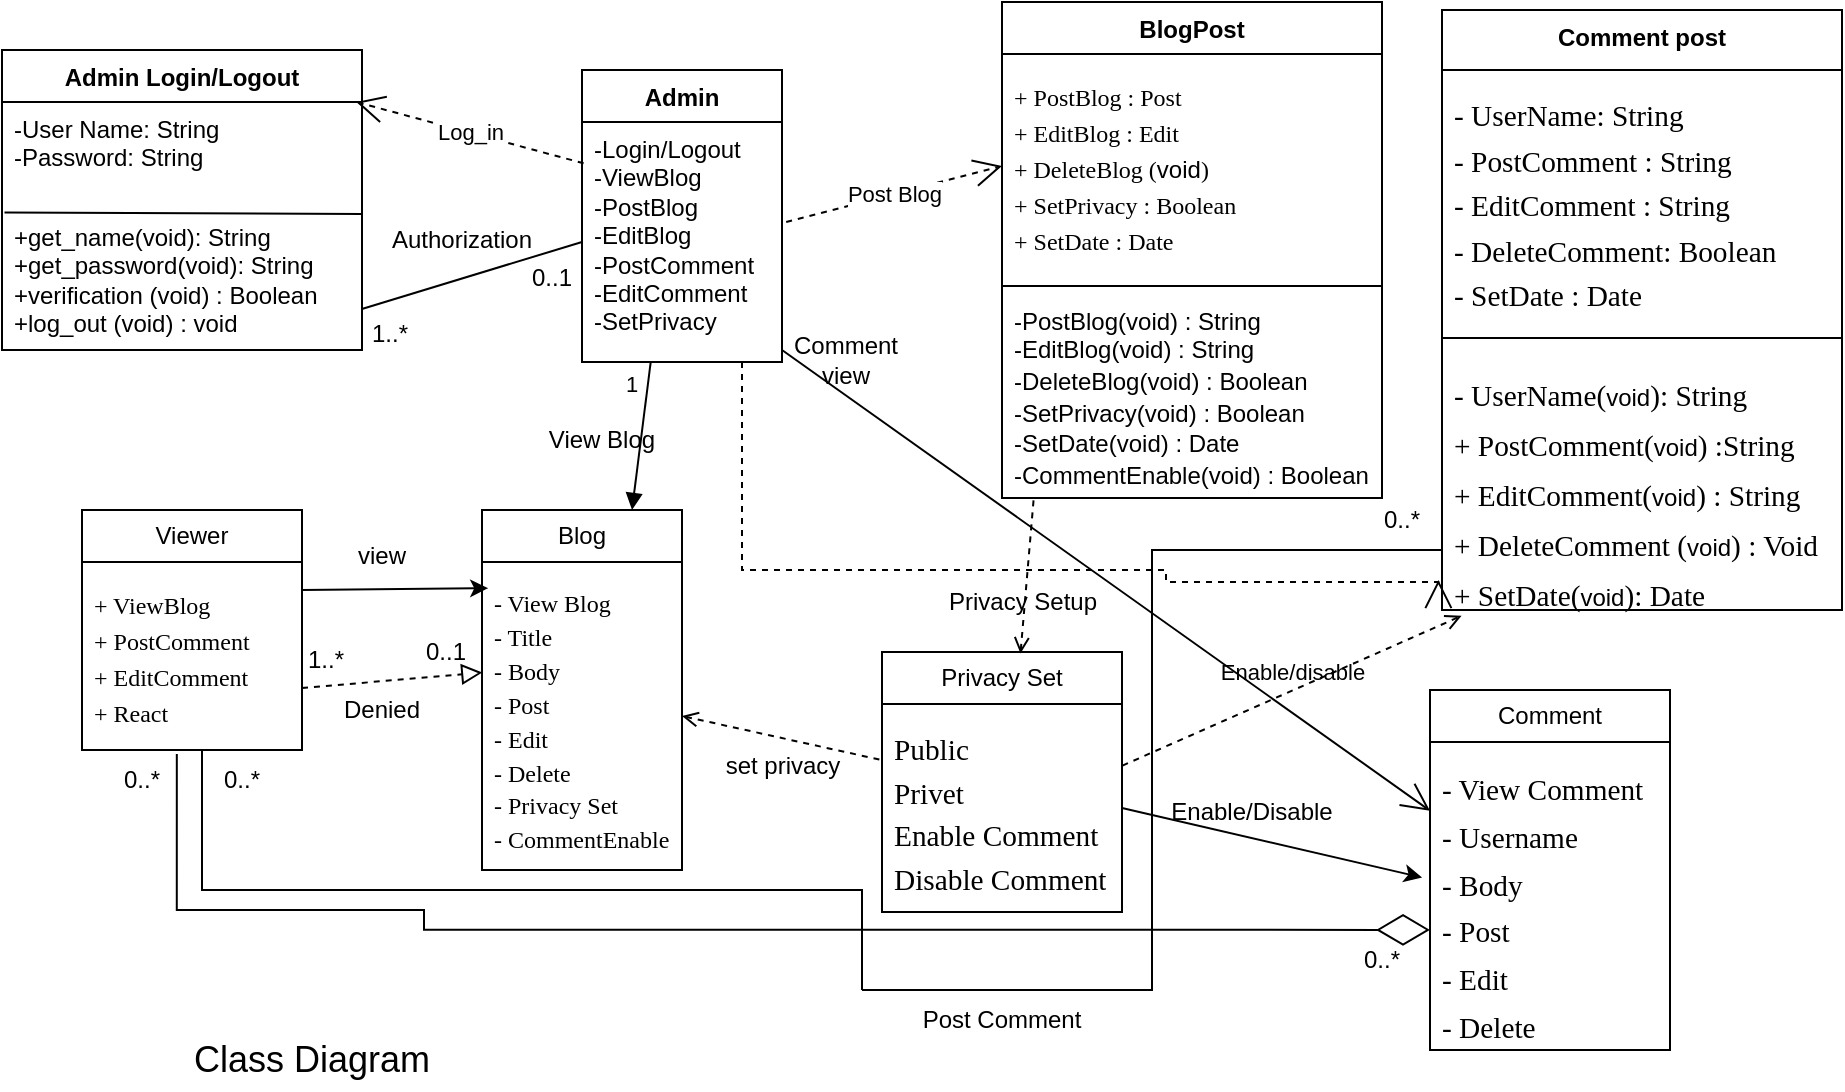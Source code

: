 <mxfile version="24.8.6">
  <diagram name="Page-1" id="1Xx9LxWTzYBn8LaaP7G2">
    <mxGraphModel dx="880" dy="478" grid="1" gridSize="10" guides="1" tooltips="1" connect="1" arrows="1" fold="1" page="1" pageScale="1" pageWidth="1100" pageHeight="850" math="0" shadow="0">
      <root>
        <mxCell id="0" />
        <mxCell id="1" parent="0" />
        <mxCell id="LLB44u4CaGhcdVfB1MSI-37" value="Admin Login/Logout" style="swimlane;fontStyle=1;align=center;verticalAlign=top;childLayout=stackLayout;horizontal=1;startSize=26;horizontalStack=0;resizeParent=1;resizeParentMax=0;resizeLast=0;collapsible=1;marginBottom=0;whiteSpace=wrap;html=1;" parent="1" vertex="1">
          <mxGeometry x="40" y="80" width="180" height="150" as="geometry" />
        </mxCell>
        <mxCell id="LLB44u4CaGhcdVfB1MSI-38" value="-User Name: String&lt;div&gt;-Password: String&lt;br&gt;&lt;div&gt;&lt;br&gt;&lt;/div&gt;&lt;/div&gt;" style="text;strokeColor=none;fillColor=none;align=left;verticalAlign=top;spacingLeft=4;spacingRight=4;overflow=hidden;rotatable=0;points=[[0,0.5],[1,0.5]];portConstraint=eastwest;whiteSpace=wrap;html=1;" parent="LLB44u4CaGhcdVfB1MSI-37" vertex="1">
          <mxGeometry y="26" width="180" height="54" as="geometry" />
        </mxCell>
        <mxCell id="LLB44u4CaGhcdVfB1MSI-40" value="+get_name(void): String&lt;div&gt;+get_password(&lt;span style=&quot;background-color: initial;&quot;&gt;void&lt;/span&gt;&lt;span style=&quot;background-color: initial;&quot;&gt;): String&lt;/span&gt;&lt;/div&gt;&lt;div&gt;+verification (&lt;span style=&quot;background-color: initial;&quot;&gt;void&lt;/span&gt;&lt;span style=&quot;background-color: initial;&quot;&gt;) : Boolean&lt;/span&gt;&lt;/div&gt;&lt;div&gt;+log_out (&lt;span style=&quot;background-color: initial;&quot;&gt;void&lt;/span&gt;&lt;span style=&quot;background-color: initial;&quot;&gt;) : void&lt;/span&gt;&lt;/div&gt;" style="text;strokeColor=none;fillColor=none;align=left;verticalAlign=top;spacingLeft=4;spacingRight=4;overflow=hidden;rotatable=0;points=[[0,0.5],[1,0.5]];portConstraint=eastwest;whiteSpace=wrap;html=1;" parent="LLB44u4CaGhcdVfB1MSI-37" vertex="1">
          <mxGeometry y="80" width="180" height="70" as="geometry" />
        </mxCell>
        <mxCell id="DlY94BfLxcScRka0jpxo-1" value="" style="endArrow=none;html=1;rounded=0;exitX=0.007;exitY=1.022;exitDx=0;exitDy=0;exitPerimeter=0;entryX=1.002;entryY=0.029;entryDx=0;entryDy=0;entryPerimeter=0;" parent="LLB44u4CaGhcdVfB1MSI-37" source="LLB44u4CaGhcdVfB1MSI-38" target="LLB44u4CaGhcdVfB1MSI-40" edge="1">
          <mxGeometry width="50" height="50" relative="1" as="geometry">
            <mxPoint x="360" y="260" as="sourcePoint" />
            <mxPoint x="410" y="210" as="targetPoint" />
          </mxGeometry>
        </mxCell>
        <mxCell id="LLB44u4CaGhcdVfB1MSI-41" value="Admin" style="swimlane;fontStyle=1;align=center;verticalAlign=top;childLayout=stackLayout;horizontal=1;startSize=26;horizontalStack=0;resizeParent=1;resizeParentMax=0;resizeLast=0;collapsible=1;marginBottom=0;whiteSpace=wrap;html=1;" parent="1" vertex="1">
          <mxGeometry x="330" y="90" width="100" height="146" as="geometry" />
        </mxCell>
        <mxCell id="LLB44u4CaGhcdVfB1MSI-42" value="-Login/Logout&lt;div&gt;-ViewBlog&lt;/div&gt;&lt;div&gt;-PostBlog&lt;/div&gt;&lt;div&gt;-EditBlog&lt;/div&gt;&lt;div&gt;-PostComment&lt;/div&gt;&lt;div&gt;-EditComment&lt;/div&gt;&lt;div&gt;-SetPrivacy&lt;/div&gt;" style="text;strokeColor=none;fillColor=none;align=left;verticalAlign=top;spacingLeft=4;spacingRight=4;overflow=hidden;rotatable=0;points=[[0,0.5],[1,0.5]];portConstraint=eastwest;whiteSpace=wrap;html=1;" parent="LLB44u4CaGhcdVfB1MSI-41" vertex="1">
          <mxGeometry y="26" width="100" height="120" as="geometry" />
        </mxCell>
        <mxCell id="LLB44u4CaGhcdVfB1MSI-45" value="Log_in" style="endArrow=open;endSize=12;dashed=1;html=1;rounded=0;exitX=0.008;exitY=0.172;exitDx=0;exitDy=0;exitPerimeter=0;entryX=0.984;entryY=0;entryDx=0;entryDy=0;entryPerimeter=0;" parent="1" source="LLB44u4CaGhcdVfB1MSI-42" target="LLB44u4CaGhcdVfB1MSI-38" edge="1">
          <mxGeometry width="160" relative="1" as="geometry">
            <mxPoint x="340" y="260" as="sourcePoint" />
            <mxPoint x="210" y="50" as="targetPoint" />
          </mxGeometry>
        </mxCell>
        <mxCell id="LLB44u4CaGhcdVfB1MSI-47" value="" style="endArrow=none;html=1;rounded=0;align=center;verticalAlign=top;endFill=0;labelBackgroundColor=none;exitX=1.002;exitY=0.705;exitDx=0;exitDy=0;exitPerimeter=0;entryX=0;entryY=0.5;entryDx=0;entryDy=0;" parent="1" source="LLB44u4CaGhcdVfB1MSI-40" target="LLB44u4CaGhcdVfB1MSI-42" edge="1">
          <mxGeometry relative="1" as="geometry">
            <mxPoint x="210" y="230" as="sourcePoint" />
            <mxPoint x="370" y="230" as="targetPoint" />
          </mxGeometry>
        </mxCell>
        <mxCell id="LLB44u4CaGhcdVfB1MSI-48" value="1..*" style="resizable=0;html=1;align=left;verticalAlign=bottom;labelBackgroundColor=none;" parent="LLB44u4CaGhcdVfB1MSI-47" connectable="0" vertex="1">
          <mxGeometry x="-1" relative="1" as="geometry">
            <mxPoint x="3" y="21" as="offset" />
          </mxGeometry>
        </mxCell>
        <mxCell id="LLB44u4CaGhcdVfB1MSI-49" value="0..1" style="resizable=0;html=1;align=left;verticalAlign=top;labelBackgroundColor=none;" parent="LLB44u4CaGhcdVfB1MSI-47" connectable="0" vertex="1">
          <mxGeometry x="-1" relative="1" as="geometry">
            <mxPoint x="83" y="-29" as="offset" />
          </mxGeometry>
        </mxCell>
        <mxCell id="LLB44u4CaGhcdVfB1MSI-51" value="BlogPost" style="swimlane;fontStyle=1;align=center;verticalAlign=top;childLayout=stackLayout;horizontal=1;startSize=26;horizontalStack=0;resizeParent=1;resizeParentMax=0;resizeLast=0;collapsible=1;marginBottom=0;whiteSpace=wrap;html=1;" parent="1" vertex="1">
          <mxGeometry x="540" y="56" width="190" height="248" as="geometry" />
        </mxCell>
        <mxCell id="LLB44u4CaGhcdVfB1MSI-54" value="&lt;p dir=&quot;ltr&quot; style=&quot;text-align: left; line-height: 50%;&quot;&gt;&lt;span style=&quot;color: rgb(0, 0, 0); font-family: lt_regular;&quot;&gt;&lt;font style=&quot;font-size: 12px;&quot;&gt;+ PostBlog : Post&lt;/font&gt;&lt;/span&gt;&lt;/p&gt;&lt;p dir=&quot;ltr&quot; style=&quot;text-align: left; line-height: 50%;&quot;&gt;&lt;span style=&quot;color: rgb(0, 0, 0); font-family: lt_regular;&quot;&gt;&lt;font style=&quot;font-size: 12px;&quot;&gt;+ EditBlog  : Edit&lt;/font&gt;&lt;/span&gt;&lt;/p&gt;&lt;p dir=&quot;ltr&quot; style=&quot;text-align: left; line-height: 50%;&quot;&gt;&lt;span style=&quot;color: rgb(0, 0, 0);&quot;&gt;&lt;font style=&quot;font-size: 12px;&quot;&gt;&lt;font face=&quot;lt_regular&quot;&gt;+ DeleteBlog (&lt;/font&gt;&lt;/font&gt;&lt;/span&gt;&lt;span style=&quot;background-color: initial;&quot;&gt;void&lt;/span&gt;&lt;span style=&quot;background-color: initial; font-family: lt_regular;&quot;&gt;)&lt;/span&gt;&lt;/p&gt;&lt;p dir=&quot;ltr&quot; style=&quot;text-align: left; line-height: 50%;&quot;&gt;&lt;span style=&quot;color: rgb(0, 0, 0); font-family: lt_regular;&quot;&gt;&lt;font style=&quot;font-size: 12px;&quot;&gt;+ SetPrivacy : Boolean&lt;/font&gt;&lt;/span&gt;&lt;/p&gt;&lt;p dir=&quot;ltr&quot; style=&quot;text-align: left; line-height: 50%;&quot;&gt;&lt;span style=&quot;color: rgb(0, 0, 0); font-family: lt_regular;&quot;&gt;&lt;font style=&quot;font-size: 12px;&quot;&gt;+ SetDate : Date&lt;/font&gt;&lt;/span&gt;&lt;/p&gt;&lt;p dir=&quot;ltr&quot; style=&quot;text-align: left; line-height: 50%;&quot;&gt;&lt;br&gt;&lt;/p&gt;" style="text;strokeColor=none;fillColor=none;align=left;verticalAlign=top;spacingLeft=4;spacingRight=4;overflow=hidden;rotatable=0;points=[[0,0.5],[1,0.5]];portConstraint=eastwest;whiteSpace=wrap;html=1;" parent="LLB44u4CaGhcdVfB1MSI-51" vertex="1">
          <mxGeometry y="26" width="190" height="112" as="geometry" />
        </mxCell>
        <mxCell id="LLB44u4CaGhcdVfB1MSI-53" value="" style="line;strokeWidth=1;fillColor=none;align=left;verticalAlign=middle;spacingTop=-1;spacingLeft=3;spacingRight=3;rotatable=0;labelPosition=right;points=[];portConstraint=eastwest;strokeColor=inherit;" parent="LLB44u4CaGhcdVfB1MSI-51" vertex="1">
          <mxGeometry y="138" width="190" height="8" as="geometry" />
        </mxCell>
        <mxCell id="LLB44u4CaGhcdVfB1MSI-52" value="-PostBlog(void) : String&lt;div style=&quot;line-height: 130%;&quot;&gt;-EditBlog(&lt;span style=&quot;background-color: initial;&quot;&gt;void&lt;/span&gt;&lt;span style=&quot;background-color: initial;&quot;&gt;) : String&lt;/span&gt;&lt;/div&gt;&lt;div style=&quot;line-height: 130%;&quot;&gt;-DeleteBlog(&lt;span style=&quot;background-color: initial;&quot;&gt;void&lt;/span&gt;&lt;span style=&quot;background-color: initial;&quot;&gt;) : Boolean&lt;/span&gt;&lt;/div&gt;&lt;div style=&quot;line-height: 130%;&quot;&gt;-SetPrivacy(&lt;span style=&quot;background-color: initial;&quot;&gt;void&lt;/span&gt;&lt;span style=&quot;background-color: initial;&quot;&gt;) : Boolean&lt;/span&gt;&lt;/div&gt;&lt;div style=&quot;line-height: 130%;&quot;&gt;-SetDate(&lt;span style=&quot;background-color: initial;&quot;&gt;void&lt;/span&gt;&lt;span style=&quot;background-color: initial;&quot;&gt;) : Date&lt;/span&gt;&lt;/div&gt;&lt;div style=&quot;line-height: 130%;&quot;&gt;-CommentEnable(&lt;span style=&quot;background-color: initial;&quot;&gt;void&lt;/span&gt;&lt;span style=&quot;background-color: initial;&quot;&gt;) : Boolean&lt;/span&gt;&lt;/div&gt;" style="text;strokeColor=none;fillColor=none;align=left;verticalAlign=top;spacingLeft=4;spacingRight=4;overflow=hidden;rotatable=0;points=[[0,0.5],[1,0.5]];portConstraint=eastwest;whiteSpace=wrap;html=1;" parent="LLB44u4CaGhcdVfB1MSI-51" vertex="1">
          <mxGeometry y="146" width="190" height="102" as="geometry" />
        </mxCell>
        <mxCell id="DlY94BfLxcScRka0jpxo-4" value="Post Blog" style="endArrow=open;endSize=12;dashed=1;html=1;rounded=0;entryX=0;entryY=0.5;entryDx=0;entryDy=0;exitX=1.021;exitY=0.417;exitDx=0;exitDy=0;exitPerimeter=0;" parent="1" source="LLB44u4CaGhcdVfB1MSI-42" target="LLB44u4CaGhcdVfB1MSI-54" edge="1">
          <mxGeometry width="160" relative="1" as="geometry">
            <mxPoint x="470" y="110" as="sourcePoint" />
            <mxPoint x="500" y="270" as="targetPoint" />
          </mxGeometry>
        </mxCell>
        <mxCell id="DlY94BfLxcScRka0jpxo-9" value="Viewer" style="swimlane;fontStyle=0;childLayout=stackLayout;horizontal=1;startSize=26;fillColor=none;horizontalStack=0;resizeParent=1;resizeParentMax=0;resizeLast=0;collapsible=1;marginBottom=0;whiteSpace=wrap;html=1;" parent="1" vertex="1">
          <mxGeometry x="80" y="310" width="110" height="120" as="geometry" />
        </mxCell>
        <mxCell id="DlY94BfLxcScRka0jpxo-10" value="&lt;font style=&quot;font-size: 12px;&quot;&gt;&lt;p style=&quot;line-height: 50%;&quot; dir=&quot;ltr&quot;&gt;&lt;span style=&quot;font-family: lt_regular;&quot;&gt;+ ViewBlog&lt;/span&gt;&lt;/p&gt;&lt;p style=&quot;line-height: 50%;&quot; dir=&quot;ltr&quot;&gt;&lt;span style=&quot;font-family: lt_regular;&quot;&gt;+ PostComment&lt;/span&gt;&lt;/p&gt;&lt;p style=&quot;line-height: 50%;&quot; dir=&quot;ltr&quot;&gt;&lt;span style=&quot;font-family: lt_regular;&quot;&gt;+ EditComment&lt;/span&gt;&lt;/p&gt;&lt;p style=&quot;line-height: 50%;&quot; dir=&quot;ltr&quot;&gt;&lt;span style=&quot;font-family: lt_regular;&quot;&gt;+ React&lt;/span&gt;&lt;/p&gt;&lt;/font&gt;" style="text;strokeColor=none;fillColor=none;align=left;verticalAlign=top;spacingLeft=4;spacingRight=4;overflow=hidden;rotatable=0;points=[[0,0.5],[1,0.5]];portConstraint=eastwest;whiteSpace=wrap;html=1;" parent="DlY94BfLxcScRka0jpxo-9" vertex="1">
          <mxGeometry y="26" width="110" height="94" as="geometry" />
        </mxCell>
        <mxCell id="DlY94BfLxcScRka0jpxo-13" value="Blog" style="swimlane;fontStyle=0;childLayout=stackLayout;horizontal=1;startSize=26;fillColor=none;horizontalStack=0;resizeParent=1;resizeParentMax=0;resizeLast=0;collapsible=1;marginBottom=0;whiteSpace=wrap;html=1;" parent="1" vertex="1">
          <mxGeometry x="280" y="310" width="100" height="180" as="geometry" />
        </mxCell>
        <mxCell id="DlY94BfLxcScRka0jpxo-42" value="" style="endArrow=block;startArrow=none;endFill=0;startFill=0;endSize=8;html=1;verticalAlign=bottom;dashed=1;labelBackgroundColor=none;rounded=0;entryX=0.002;entryY=0.359;entryDx=0;entryDy=0;entryPerimeter=0;" parent="DlY94BfLxcScRka0jpxo-13" target="DlY94BfLxcScRka0jpxo-14" edge="1">
          <mxGeometry width="160" relative="1" as="geometry">
            <mxPoint x="-90" y="89" as="sourcePoint" />
            <mxPoint x="70" y="89" as="targetPoint" />
          </mxGeometry>
        </mxCell>
        <mxCell id="DlY94BfLxcScRka0jpxo-14" value="&lt;p style=&quot;line-height: 41%;&quot; dir=&quot;ltr&quot;&gt;&lt;span style=&quot;font-family: lt_regular;&quot;&gt;&lt;font style=&quot;font-size: 12px;&quot;&gt;- View Blog&lt;/font&gt;&lt;/span&gt;&lt;/p&gt;&lt;p style=&quot;line-height: 41%;&quot; dir=&quot;ltr&quot;&gt;&lt;span style=&quot;font-family: lt_regular;&quot;&gt;&lt;font style=&quot;font-size: 12px;&quot;&gt;- Title&lt;/font&gt;&lt;/span&gt;&lt;/p&gt;&lt;p style=&quot;line-height: 41%;&quot; dir=&quot;ltr&quot;&gt;&lt;span style=&quot;font-family: lt_regular;&quot;&gt;&lt;font style=&quot;font-size: 12px;&quot;&gt;- Body&lt;/font&gt;&lt;/span&gt;&lt;/p&gt;&lt;p style=&quot;line-height: 41%;&quot; dir=&quot;ltr&quot;&gt;&lt;span style=&quot;font-family: lt_regular;&quot;&gt;&lt;font style=&quot;font-size: 12px;&quot;&gt;- Post&lt;/font&gt;&lt;/span&gt;&lt;/p&gt;&lt;p style=&quot;line-height: 41%;&quot; dir=&quot;ltr&quot;&gt;&lt;span style=&quot;font-family: lt_regular;&quot;&gt;&lt;font style=&quot;font-size: 12px;&quot;&gt;- Edit&lt;/font&gt;&lt;/span&gt;&lt;/p&gt;&lt;p style=&quot;line-height: 41%;&quot; dir=&quot;ltr&quot;&gt;&lt;span style=&quot;font-family: lt_regular;&quot;&gt;&lt;font style=&quot;font-size: 12px;&quot;&gt;- Delete &lt;/font&gt;&lt;/span&gt;&lt;/p&gt;&lt;p style=&quot;line-height: 41%;&quot; dir=&quot;ltr&quot;&gt;&lt;span style=&quot;font-family: lt_regular;&quot;&gt;&lt;font style=&quot;font-size: 12px;&quot;&gt;- Privacy Set&lt;/font&gt;&lt;/span&gt;&lt;/p&gt;&lt;p style=&quot;line-height: 41%;&quot; dir=&quot;ltr&quot;&gt;&lt;span style=&quot;font-family: lt_regular;&quot;&gt;&lt;font style=&quot;font-size: 12px;&quot;&gt;- CommentEnable&lt;/font&gt;&lt;/span&gt;&lt;/p&gt;" style="text;strokeColor=none;fillColor=none;align=left;verticalAlign=top;spacingLeft=4;spacingRight=4;overflow=hidden;rotatable=0;points=[[0,0.5],[1,0.5]];portConstraint=eastwest;whiteSpace=wrap;html=1;" parent="DlY94BfLxcScRka0jpxo-13" vertex="1">
          <mxGeometry y="26" width="100" height="154" as="geometry" />
        </mxCell>
        <mxCell id="DlY94BfLxcScRka0jpxo-17" value="Comment post" style="swimlane;fontStyle=1;align=center;verticalAlign=top;childLayout=stackLayout;horizontal=1;startSize=30;horizontalStack=0;resizeParent=1;resizeParentMax=0;resizeLast=0;collapsible=1;marginBottom=0;whiteSpace=wrap;html=1;" parent="1" vertex="1">
          <mxGeometry x="760" y="60" width="200" height="300" as="geometry" />
        </mxCell>
        <mxCell id="DlY94BfLxcScRka0jpxo-18" value="&lt;p style=&quot;line-height: 80%;&quot; dir=&quot;ltr&quot;&gt;&lt;span style=&quot;font-size: 11pt; font-family: lt_regular;&quot;&gt;- UserName: String&lt;/span&gt;&lt;/p&gt;&lt;p style=&quot;line-height: 80%;&quot; dir=&quot;ltr&quot;&gt;&lt;span style=&quot;font-size: 11pt; font-family: lt_regular;&quot;&gt;- PostComment : String&lt;/span&gt;&lt;/p&gt;&lt;p style=&quot;line-height: 80%;&quot; dir=&quot;ltr&quot;&gt;&lt;span style=&quot;font-size: 11pt; font-family: lt_regular;&quot;&gt;- EditComment : String&lt;/span&gt;&lt;/p&gt;&lt;p style=&quot;line-height: 80%;&quot; dir=&quot;ltr&quot;&gt;&lt;span style=&quot;font-size: 11pt; font-family: lt_regular;&quot;&gt;- DeleteComment: Boolean&lt;/span&gt;&lt;/p&gt;&lt;p style=&quot;line-height: 80%;&quot; dir=&quot;ltr&quot;&gt;&lt;span style=&quot;font-size: 11pt; font-family: lt_regular;&quot;&gt;- SetDate : Date&lt;/span&gt;&lt;/p&gt;" style="text;strokeColor=none;fillColor=none;align=left;verticalAlign=top;spacingLeft=4;spacingRight=4;overflow=hidden;rotatable=0;points=[[0,0.5],[1,0.5]];portConstraint=eastwest;whiteSpace=wrap;html=1;" parent="DlY94BfLxcScRka0jpxo-17" vertex="1">
          <mxGeometry y="30" width="200" height="130" as="geometry" />
        </mxCell>
        <mxCell id="DlY94BfLxcScRka0jpxo-19" value="" style="line;strokeWidth=1;fillColor=none;align=left;verticalAlign=middle;spacingTop=-1;spacingLeft=3;spacingRight=3;rotatable=0;labelPosition=right;points=[];portConstraint=eastwest;strokeColor=inherit;" parent="DlY94BfLxcScRka0jpxo-17" vertex="1">
          <mxGeometry y="160" width="200" height="8" as="geometry" />
        </mxCell>
        <mxCell id="DlY94BfLxcScRka0jpxo-20" value="&lt;p style=&quot;line-height: 100%;&quot; dir=&quot;ltr&quot;&gt;&lt;span style=&quot;font-size: 11pt; font-family: lt_regular;&quot;&gt;- UserName(&lt;/span&gt;void&lt;span style=&quot;font-size: 11pt; font-family: lt_regular;&quot;&gt;): String&lt;/span&gt;&lt;/p&gt;&lt;p style=&quot;line-height: 100%;&quot; dir=&quot;ltr&quot;&gt;&lt;span style=&quot;font-size: 11pt; font-family: lt_regular;&quot;&gt;+ PostComment(&lt;/span&gt;void&lt;span style=&quot;font-size: 11pt; font-family: lt_regular;&quot;&gt;) :String&lt;/span&gt;&lt;/p&gt;&lt;p style=&quot;line-height: 100%;&quot; dir=&quot;ltr&quot;&gt;&lt;span style=&quot;font-size: 11pt; font-family: lt_regular;&quot;&gt;+ EditComment(&lt;/span&gt;&lt;span style=&quot;background-color: initial;&quot;&gt;void&lt;/span&gt;&lt;span style=&quot;font-family: lt_regular; font-size: 11pt; background-color: initial;&quot;&gt;) : String&lt;/span&gt;&lt;/p&gt;&lt;p style=&quot;line-height: 100%;&quot; dir=&quot;ltr&quot;&gt;&lt;span style=&quot;font-size: 11pt; font-family: lt_regular;&quot;&gt;+ DeleteComment (&lt;/span&gt;&lt;span style=&quot;background-color: initial;&quot;&gt;void&lt;/span&gt;&lt;span style=&quot;font-family: lt_regular; font-size: 11pt; background-color: initial;&quot;&gt;) : Void&lt;/span&gt;&lt;/p&gt;&lt;p style=&quot;line-height: 100%;&quot; dir=&quot;ltr&quot;&gt;&lt;span style=&quot;font-size: 11pt; font-family: lt_regular;&quot;&gt;+ SetDate(&lt;/span&gt;&lt;span style=&quot;background-color: initial;&quot;&gt;void&lt;/span&gt;&lt;span style=&quot;font-family: lt_regular; font-size: 11pt; background-color: initial;&quot;&gt;): Date&lt;/span&gt;&lt;/p&gt;" style="text;strokeColor=none;fillColor=none;align=left;verticalAlign=top;spacingLeft=4;spacingRight=4;overflow=hidden;rotatable=0;points=[[0,0.5],[1,0.5]];portConstraint=eastwest;whiteSpace=wrap;html=1;" parent="DlY94BfLxcScRka0jpxo-17" vertex="1">
          <mxGeometry y="168" width="200" height="132" as="geometry" />
        </mxCell>
        <mxCell id="DlY94BfLxcScRka0jpxo-21" value="Comment" style="swimlane;fontStyle=0;childLayout=stackLayout;horizontal=1;startSize=26;fillColor=none;horizontalStack=0;resizeParent=1;resizeParentMax=0;resizeLast=0;collapsible=1;marginBottom=0;whiteSpace=wrap;html=1;" parent="1" vertex="1">
          <mxGeometry x="754" y="400" width="120" height="180" as="geometry" />
        </mxCell>
        <mxCell id="DlY94BfLxcScRka0jpxo-22" value="&lt;p style=&quot;line-height: 90%;&quot; dir=&quot;ltr&quot;&gt;&lt;span style=&quot;font-size: 11pt; font-family: lt_regular;&quot;&gt;- View Comment&lt;/span&gt;&lt;/p&gt;&lt;p style=&quot;line-height: 90%;&quot; dir=&quot;ltr&quot;&gt;&lt;span style=&quot;font-size: 11pt; font-family: lt_regular;&quot;&gt;- Username&lt;/span&gt;&lt;/p&gt;&lt;p style=&quot;line-height: 90%;&quot; dir=&quot;ltr&quot;&gt;&lt;span style=&quot;font-size: 11pt; font-family: lt_regular;&quot;&gt;- Body&lt;/span&gt;&lt;/p&gt;&lt;p style=&quot;line-height: 90%;&quot; dir=&quot;ltr&quot;&gt;&lt;span style=&quot;font-size: 11pt; font-family: lt_regular;&quot;&gt;- Post&lt;/span&gt;&lt;/p&gt;&lt;p style=&quot;line-height: 90%;&quot; dir=&quot;ltr&quot;&gt;&lt;span style=&quot;font-size: 11pt; font-family: lt_regular;&quot;&gt;- Edit&lt;/span&gt;&lt;/p&gt;&lt;p style=&quot;line-height: 90%;&quot; dir=&quot;ltr&quot;&gt;&lt;span style=&quot;font-size: 11pt; font-family: lt_regular;&quot;&gt;- Delete&amp;nbsp;&lt;/span&gt;&lt;/p&gt;" style="text;strokeColor=none;fillColor=none;align=left;verticalAlign=top;spacingLeft=4;spacingRight=4;overflow=hidden;rotatable=0;points=[[0,0.5],[1,0.5]];portConstraint=eastwest;whiteSpace=wrap;html=1;" parent="DlY94BfLxcScRka0jpxo-21" vertex="1">
          <mxGeometry y="26" width="120" height="154" as="geometry" />
        </mxCell>
        <mxCell id="DlY94BfLxcScRka0jpxo-25" value="Privacy Set" style="swimlane;fontStyle=0;childLayout=stackLayout;horizontal=1;startSize=26;fillColor=none;horizontalStack=0;resizeParent=1;resizeParentMax=0;resizeLast=0;collapsible=1;marginBottom=0;whiteSpace=wrap;html=1;" parent="1" vertex="1">
          <mxGeometry x="480" y="381" width="120" height="130" as="geometry" />
        </mxCell>
        <mxCell id="DlY94BfLxcScRka0jpxo-26" value="&lt;p style=&quot;line-height: 72%;&quot; dir=&quot;ltr&quot;&gt;&lt;span style=&quot;font-size: 11pt; font-family: lt_regular;&quot;&gt;Public&lt;/span&gt;&lt;/p&gt;&lt;p style=&quot;line-height: 72%;&quot; dir=&quot;ltr&quot;&gt;&lt;span style=&quot;font-size: 11pt; font-family: lt_regular;&quot;&gt;Privet&lt;/span&gt;&lt;/p&gt;&lt;p style=&quot;line-height: 72%;&quot; dir=&quot;ltr&quot;&gt;&lt;span style=&quot;font-size: 11pt; font-family: lt_regular;&quot;&gt;Enable Comment&lt;/span&gt;&lt;/p&gt;&lt;p style=&quot;line-height: 72%;&quot; dir=&quot;ltr&quot;&gt;&lt;span style=&quot;font-size: 11pt; font-family: lt_regular;&quot;&gt;Disable Comment&lt;/span&gt;&lt;/p&gt;" style="text;strokeColor=none;fillColor=none;align=left;verticalAlign=top;spacingLeft=4;spacingRight=4;overflow=hidden;rotatable=0;points=[[0,0.5],[1,0.5]];portConstraint=eastwest;whiteSpace=wrap;html=1;" parent="DlY94BfLxcScRka0jpxo-25" vertex="1">
          <mxGeometry y="26" width="120" height="104" as="geometry" />
        </mxCell>
        <mxCell id="DlY94BfLxcScRka0jpxo-29" value="Authorization" style="text;html=1;align=center;verticalAlign=middle;whiteSpace=wrap;rounded=0;" parent="1" vertex="1">
          <mxGeometry x="240" y="160" width="60" height="30" as="geometry" />
        </mxCell>
        <mxCell id="DlY94BfLxcScRka0jpxo-30" value="" style="endArrow=open;endSize=12;dashed=1;html=1;rounded=0;edgeStyle=orthogonalEdgeStyle;exitX=0.992;exitY=0.77;exitDx=0;exitDy=0;exitPerimeter=0;entryX=-0.009;entryY=0.886;entryDx=0;entryDy=0;entryPerimeter=0;" parent="1" target="DlY94BfLxcScRka0jpxo-20" edge="1">
          <mxGeometry width="160" relative="1" as="geometry">
            <mxPoint x="410.0" y="236.0" as="sourcePoint" />
            <mxPoint x="620.8" y="347.6" as="targetPoint" />
            <Array as="points">
              <mxPoint x="410" y="340" />
              <mxPoint x="622" y="340" />
              <mxPoint x="622" y="346" />
            </Array>
          </mxGeometry>
        </mxCell>
        <mxCell id="DlY94BfLxcScRka0jpxo-32" value="" style="endArrow=block;endFill=1;html=1;align=left;verticalAlign=top;rounded=0;exitX=0.344;exitY=0.997;exitDx=0;exitDy=0;exitPerimeter=0;entryX=0.75;entryY=0;entryDx=0;entryDy=0;" parent="1" source="LLB44u4CaGhcdVfB1MSI-42" target="DlY94BfLxcScRka0jpxo-13" edge="1">
          <mxGeometry x="-1" relative="1" as="geometry">
            <mxPoint x="480" y="320" as="sourcePoint" />
            <mxPoint x="640" y="320" as="targetPoint" />
          </mxGeometry>
        </mxCell>
        <mxCell id="DlY94BfLxcScRka0jpxo-33" value="1" style="edgeLabel;resizable=0;html=1;align=left;verticalAlign=bottom;" parent="DlY94BfLxcScRka0jpxo-32" connectable="0" vertex="1">
          <mxGeometry x="-1" relative="1" as="geometry">
            <mxPoint x="-14" y="20" as="offset" />
          </mxGeometry>
        </mxCell>
        <mxCell id="DlY94BfLxcScRka0jpxo-34" value="View Blog" style="text;html=1;align=center;verticalAlign=middle;whiteSpace=wrap;rounded=0;" parent="1" vertex="1">
          <mxGeometry x="310" y="260" width="60" height="30" as="geometry" />
        </mxCell>
        <mxCell id="DlY94BfLxcScRka0jpxo-39" value="" style="endArrow=diamondThin;endFill=0;endSize=24;html=1;rounded=0;exitX=0.431;exitY=1.021;exitDx=0;exitDy=0;exitPerimeter=0;edgeStyle=orthogonalEdgeStyle;entryX=0;entryY=0.61;entryDx=0;entryDy=0;entryPerimeter=0;" parent="1" source="DlY94BfLxcScRka0jpxo-10" target="DlY94BfLxcScRka0jpxo-22" edge="1">
          <mxGeometry width="160" relative="1" as="geometry">
            <mxPoint x="120" y="489" as="sourcePoint" />
            <mxPoint x="250" y="550" as="targetPoint" />
            <Array as="points">
              <mxPoint x="127" y="510" />
              <mxPoint x="251" y="510" />
              <mxPoint x="251" y="520" />
            </Array>
          </mxGeometry>
        </mxCell>
        <mxCell id="DlY94BfLxcScRka0jpxo-40" value="0..*" style="text;html=1;align=center;verticalAlign=middle;whiteSpace=wrap;rounded=0;" parent="1" vertex="1">
          <mxGeometry x="80" y="430" width="60" height="30" as="geometry" />
        </mxCell>
        <mxCell id="DlY94BfLxcScRka0jpxo-41" value="0..*" style="text;html=1;align=center;verticalAlign=middle;whiteSpace=wrap;rounded=0;" parent="1" vertex="1">
          <mxGeometry x="700" y="520" width="60" height="30" as="geometry" />
        </mxCell>
        <mxCell id="DlY94BfLxcScRka0jpxo-43" value="1..*" style="text;html=1;align=center;verticalAlign=middle;whiteSpace=wrap;rounded=0;" parent="1" vertex="1">
          <mxGeometry x="172" y="370" width="60" height="30" as="geometry" />
        </mxCell>
        <mxCell id="DlY94BfLxcScRka0jpxo-45" value="0..1" style="text;html=1;align=center;verticalAlign=middle;whiteSpace=wrap;rounded=0;" parent="1" vertex="1">
          <mxGeometry x="232" y="366" width="60" height="30" as="geometry" />
        </mxCell>
        <mxCell id="DlY94BfLxcScRka0jpxo-51" value="" style="endArrow=none;html=1;rounded=0;edgeStyle=elbowEdgeStyle;" parent="1" edge="1">
          <mxGeometry width="50" height="50" relative="1" as="geometry">
            <mxPoint x="470" y="550" as="sourcePoint" />
            <mxPoint x="760" y="330" as="targetPoint" />
          </mxGeometry>
        </mxCell>
        <mxCell id="DlY94BfLxcScRka0jpxo-52" value="" style="endArrow=none;html=1;rounded=0;edgeStyle=elbowEdgeStyle;elbow=vertical;entryX=1;entryY=0;entryDx=0;entryDy=0;" parent="1" target="DlY94BfLxcScRka0jpxo-40" edge="1">
          <mxGeometry width="50" height="50" relative="1" as="geometry">
            <mxPoint x="470" y="550" as="sourcePoint" />
            <mxPoint x="520" y="480" as="targetPoint" />
            <Array as="points">
              <mxPoint x="330" y="500" />
            </Array>
          </mxGeometry>
        </mxCell>
        <mxCell id="DlY94BfLxcScRka0jpxo-53" value="Post Comment" style="text;html=1;align=center;verticalAlign=middle;whiteSpace=wrap;rounded=0;" parent="1" vertex="1">
          <mxGeometry x="490" y="550" width="100" height="30" as="geometry" />
        </mxCell>
        <mxCell id="DlY94BfLxcScRka0jpxo-54" value="0..*" style="text;html=1;align=center;verticalAlign=middle;whiteSpace=wrap;rounded=0;" parent="1" vertex="1">
          <mxGeometry x="130" y="430" width="60" height="30" as="geometry" />
        </mxCell>
        <mxCell id="DlY94BfLxcScRka0jpxo-55" value="Denied" style="text;html=1;align=center;verticalAlign=middle;whiteSpace=wrap;rounded=0;" parent="1" vertex="1">
          <mxGeometry x="200" y="395" width="60" height="30" as="geometry" />
        </mxCell>
        <mxCell id="DlY94BfLxcScRka0jpxo-57" value="0..*" style="text;html=1;align=center;verticalAlign=middle;whiteSpace=wrap;rounded=0;" parent="1" vertex="1">
          <mxGeometry x="710" y="300" width="60" height="30" as="geometry" />
        </mxCell>
        <mxCell id="DlY94BfLxcScRka0jpxo-58" value="" style="endArrow=classic;html=1;rounded=0;entryX=0.031;entryY=0.085;entryDx=0;entryDy=0;entryPerimeter=0;" parent="1" target="DlY94BfLxcScRka0jpxo-14" edge="1">
          <mxGeometry width="50" height="50" relative="1" as="geometry">
            <mxPoint x="190" y="350" as="sourcePoint" />
            <mxPoint x="240" y="300" as="targetPoint" />
          </mxGeometry>
        </mxCell>
        <mxCell id="DlY94BfLxcScRka0jpxo-59" value="view" style="text;html=1;align=center;verticalAlign=middle;whiteSpace=wrap;rounded=0;" parent="1" vertex="1">
          <mxGeometry x="200" y="318" width="60" height="30" as="geometry" />
        </mxCell>
        <mxCell id="DlY94BfLxcScRka0jpxo-60" value="" style="endArrow=open;html=1;rounded=0;align=center;verticalAlign=bottom;dashed=1;endFill=0;labelBackgroundColor=none;exitX=-0.011;exitY=0.267;exitDx=0;exitDy=0;exitPerimeter=0;entryX=1;entryY=0.5;entryDx=0;entryDy=0;" parent="1" source="DlY94BfLxcScRka0jpxo-26" target="DlY94BfLxcScRka0jpxo-14" edge="1">
          <mxGeometry relative="1" as="geometry">
            <mxPoint x="410" y="320" as="sourcePoint" />
            <mxPoint x="570" y="320" as="targetPoint" />
          </mxGeometry>
        </mxCell>
        <mxCell id="DlY94BfLxcScRka0jpxo-61" value="set privacy" style="resizable=0;html=1;align=center;verticalAlign=top;labelBackgroundColor=none;" parent="DlY94BfLxcScRka0jpxo-60" connectable="0" vertex="1">
          <mxGeometry relative="1" as="geometry" />
        </mxCell>
        <mxCell id="DlY94BfLxcScRka0jpxo-62" value="" style="endArrow=open;html=1;rounded=0;align=center;verticalAlign=bottom;dashed=1;endFill=0;labelBackgroundColor=none;exitX=0.083;exitY=1.012;exitDx=0;exitDy=0;exitPerimeter=0;entryX=0.577;entryY=0.006;entryDx=0;entryDy=0;entryPerimeter=0;" parent="1" source="LLB44u4CaGhcdVfB1MSI-52" target="DlY94BfLxcScRka0jpxo-25" edge="1">
          <mxGeometry relative="1" as="geometry">
            <mxPoint x="410" y="320" as="sourcePoint" />
            <mxPoint x="570" y="320" as="targetPoint" />
          </mxGeometry>
        </mxCell>
        <mxCell id="DlY94BfLxcScRka0jpxo-63" value="Privacy Setup" style="resizable=0;html=1;align=center;verticalAlign=top;labelBackgroundColor=none;" parent="DlY94BfLxcScRka0jpxo-62" connectable="0" vertex="1">
          <mxGeometry relative="1" as="geometry">
            <mxPoint x="-3" y="-2" as="offset" />
          </mxGeometry>
        </mxCell>
        <mxCell id="DlY94BfLxcScRka0jpxo-64" value="" style="endArrow=open;endFill=1;endSize=12;html=1;rounded=0;" parent="1" target="DlY94BfLxcScRka0jpxo-22" edge="1">
          <mxGeometry width="160" relative="1" as="geometry">
            <mxPoint x="430" y="230" as="sourcePoint" />
            <mxPoint x="570" y="230" as="targetPoint" />
          </mxGeometry>
        </mxCell>
        <mxCell id="DlY94BfLxcScRka0jpxo-65" value="Comment view" style="text;html=1;align=center;verticalAlign=middle;whiteSpace=wrap;rounded=0;" parent="1" vertex="1">
          <mxGeometry x="432" y="220" width="60" height="30" as="geometry" />
        </mxCell>
        <mxCell id="DlY94BfLxcScRka0jpxo-66" value="" style="endArrow=classic;html=1;rounded=0;entryX=-0.033;entryY=0.44;entryDx=0;entryDy=0;entryPerimeter=0;exitX=1;exitY=0.5;exitDx=0;exitDy=0;" parent="1" source="DlY94BfLxcScRka0jpxo-26" target="DlY94BfLxcScRka0jpxo-22" edge="1">
          <mxGeometry width="50" height="50" relative="1" as="geometry">
            <mxPoint x="470" y="530" as="sourcePoint" />
            <mxPoint x="520" y="480" as="targetPoint" />
          </mxGeometry>
        </mxCell>
        <mxCell id="DlY94BfLxcScRka0jpxo-67" value="Enable/Disable" style="text;html=1;align=center;verticalAlign=middle;whiteSpace=wrap;rounded=0;" parent="1" vertex="1">
          <mxGeometry x="630" y="451" width="70" height="20" as="geometry" />
        </mxCell>
        <mxCell id="DlY94BfLxcScRka0jpxo-69" value="Enable/disable" style="html=1;verticalAlign=bottom;labelBackgroundColor=none;endArrow=open;endFill=0;dashed=1;rounded=0;entryX=0.049;entryY=1.022;entryDx=0;entryDy=0;entryPerimeter=0;exitX=1.002;exitY=0.296;exitDx=0;exitDy=0;exitPerimeter=0;" parent="1" source="DlY94BfLxcScRka0jpxo-26" target="DlY94BfLxcScRka0jpxo-20" edge="1">
          <mxGeometry width="160" relative="1" as="geometry">
            <mxPoint x="410" y="410" as="sourcePoint" />
            <mxPoint x="570" y="410" as="targetPoint" />
          </mxGeometry>
        </mxCell>
        <mxCell id="DlY94BfLxcScRka0jpxo-70" value="&lt;font style=&quot;font-size: 18px;&quot;&gt;Class Diagram&lt;/font&gt;" style="text;html=1;align=center;verticalAlign=middle;whiteSpace=wrap;rounded=0;" parent="1" vertex="1">
          <mxGeometry x="130" y="570" width="130" height="30" as="geometry" />
        </mxCell>
      </root>
    </mxGraphModel>
  </diagram>
</mxfile>
